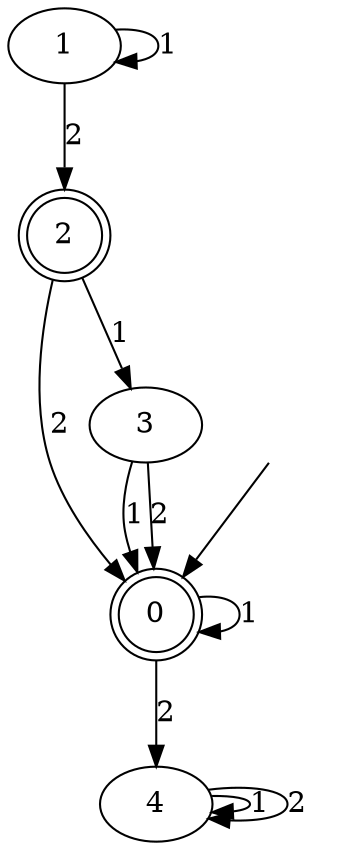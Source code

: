 digraph dfa_size_5_inputs_2_5 {
0 [label=0, shape=doublecircle];
1 [label=1];
2 [label=2, shape=doublecircle];
3 [label=3];
4 [label=4];
0 -> 0  [label=1];
0 -> 4  [label=2];
1 -> 1  [label=1];
1 -> 2  [label=2];
2 -> 3  [label=1];
2 -> 0  [label=2];
3 -> 0  [label=1];
3 -> 0  [label=2];
4 -> 4  [label=1];
4 -> 4  [label=2];
__start0 [label="", shape=none];
__start0 -> 0  [label=""];
}
